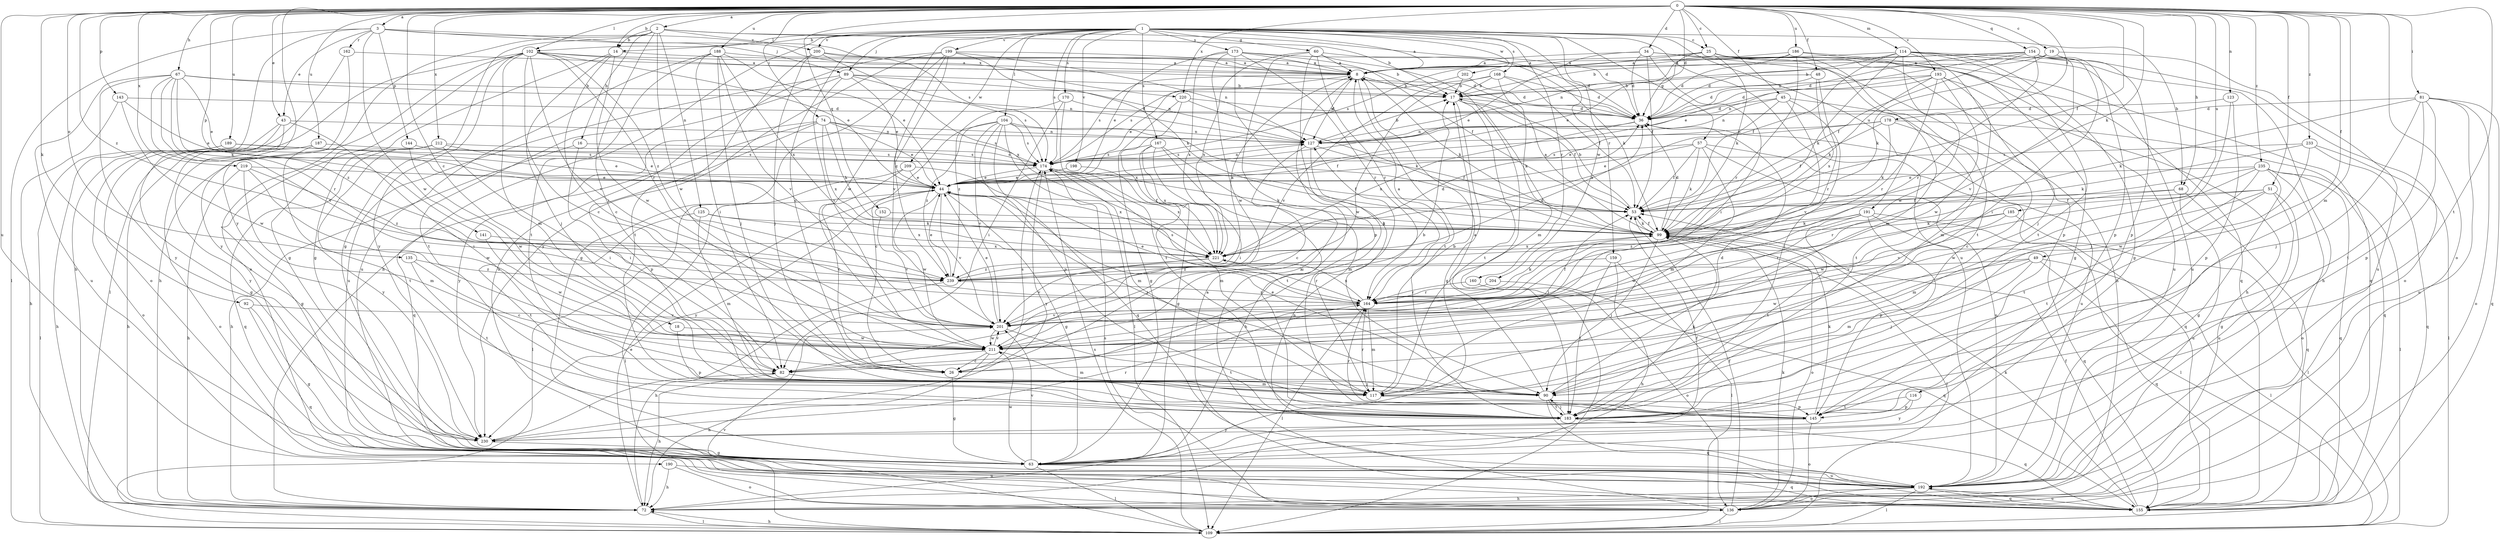 strict digraph  {
0;
1;
2;
3;
8;
14;
16;
17;
18;
19;
25;
26;
34;
36;
43;
44;
45;
48;
49;
51;
53;
57;
60;
63;
67;
68;
72;
74;
81;
82;
89;
90;
92;
99;
102;
104;
109;
114;
116;
117;
123;
125;
127;
135;
136;
141;
143;
144;
145;
152;
154;
155;
159;
160;
162;
164;
167;
168;
170;
173;
174;
178;
183;
185;
186;
187;
188;
189;
190;
191;
192;
193;
198;
199;
200;
201;
202;
204;
209;
211;
212;
219;
220;
221;
230;
233;
235;
239;
0 -> 2  [label=a];
0 -> 3  [label=a];
0 -> 14  [label=b];
0 -> 18  [label=c];
0 -> 19  [label=c];
0 -> 25  [label=c];
0 -> 34  [label=d];
0 -> 36  [label=d];
0 -> 43  [label=e];
0 -> 45  [label=f];
0 -> 48  [label=f];
0 -> 49  [label=f];
0 -> 51  [label=f];
0 -> 53  [label=f];
0 -> 67  [label=h];
0 -> 68  [label=h];
0 -> 74  [label=i];
0 -> 81  [label=i];
0 -> 92  [label=k];
0 -> 99  [label=k];
0 -> 102  [label=l];
0 -> 114  [label=m];
0 -> 116  [label=m];
0 -> 123  [label=n];
0 -> 135  [label=o];
0 -> 136  [label=o];
0 -> 141  [label=p];
0 -> 143  [label=p];
0 -> 152  [label=q];
0 -> 154  [label=q];
0 -> 178  [label=t];
0 -> 183  [label=t];
0 -> 185  [label=u];
0 -> 186  [label=u];
0 -> 187  [label=u];
0 -> 188  [label=u];
0 -> 189  [label=u];
0 -> 190  [label=u];
0 -> 193  [label=v];
0 -> 212  [label=x];
0 -> 219  [label=x];
0 -> 220  [label=x];
0 -> 230  [label=y];
0 -> 233  [label=z];
0 -> 235  [label=z];
0 -> 239  [label=z];
1 -> 8  [label=a];
1 -> 14  [label=b];
1 -> 25  [label=c];
1 -> 26  [label=c];
1 -> 57  [label=g];
1 -> 60  [label=g];
1 -> 68  [label=h];
1 -> 72  [label=h];
1 -> 89  [label=j];
1 -> 102  [label=l];
1 -> 104  [label=l];
1 -> 159  [label=r];
1 -> 160  [label=r];
1 -> 167  [label=s];
1 -> 168  [label=s];
1 -> 170  [label=s];
1 -> 173  [label=s];
1 -> 174  [label=s];
1 -> 191  [label=u];
1 -> 192  [label=u];
1 -> 198  [label=v];
1 -> 199  [label=v];
1 -> 200  [label=v];
1 -> 202  [label=w];
1 -> 204  [label=w];
1 -> 209  [label=w];
1 -> 211  [label=w];
2 -> 14  [label=b];
2 -> 16  [label=b];
2 -> 17  [label=b];
2 -> 36  [label=d];
2 -> 63  [label=g];
2 -> 82  [label=i];
2 -> 125  [label=n];
2 -> 136  [label=o];
2 -> 174  [label=s];
2 -> 211  [label=w];
3 -> 43  [label=e];
3 -> 72  [label=h];
3 -> 89  [label=j];
3 -> 109  [label=l];
3 -> 144  [label=p];
3 -> 162  [label=r];
3 -> 200  [label=v];
3 -> 211  [label=w];
3 -> 220  [label=x];
8 -> 17  [label=b];
8 -> 44  [label=e];
8 -> 99  [label=k];
8 -> 127  [label=n];
8 -> 174  [label=s];
8 -> 183  [label=t];
14 -> 8  [label=a];
14 -> 26  [label=c];
14 -> 63  [label=g];
14 -> 90  [label=j];
14 -> 211  [label=w];
16 -> 72  [label=h];
16 -> 82  [label=i];
16 -> 174  [label=s];
17 -> 36  [label=d];
17 -> 53  [label=f];
17 -> 63  [label=g];
17 -> 99  [label=k];
17 -> 183  [label=t];
18 -> 145  [label=p];
18 -> 211  [label=w];
19 -> 8  [label=a];
19 -> 17  [label=b];
19 -> 99  [label=k];
19 -> 145  [label=p];
19 -> 192  [label=u];
25 -> 8  [label=a];
25 -> 44  [label=e];
25 -> 99  [label=k];
25 -> 117  [label=m];
25 -> 145  [label=p];
25 -> 174  [label=s];
25 -> 183  [label=t];
25 -> 192  [label=u];
26 -> 17  [label=b];
26 -> 63  [label=g];
26 -> 174  [label=s];
34 -> 8  [label=a];
34 -> 36  [label=d];
34 -> 44  [label=e];
34 -> 53  [label=f];
34 -> 72  [label=h];
34 -> 82  [label=i];
34 -> 155  [label=q];
36 -> 127  [label=n];
36 -> 192  [label=u];
36 -> 221  [label=x];
43 -> 63  [label=g];
43 -> 82  [label=i];
43 -> 127  [label=n];
43 -> 136  [label=o];
43 -> 230  [label=y];
44 -> 53  [label=f];
44 -> 63  [label=g];
44 -> 90  [label=j];
44 -> 109  [label=l];
44 -> 201  [label=v];
44 -> 211  [label=w];
44 -> 230  [label=y];
45 -> 36  [label=d];
45 -> 90  [label=j];
45 -> 127  [label=n];
45 -> 183  [label=t];
45 -> 201  [label=v];
45 -> 221  [label=x];
48 -> 17  [label=b];
48 -> 36  [label=d];
48 -> 164  [label=r];
48 -> 221  [label=x];
49 -> 90  [label=j];
49 -> 109  [label=l];
49 -> 117  [label=m];
49 -> 155  [label=q];
49 -> 211  [label=w];
49 -> 239  [label=z];
51 -> 53  [label=f];
51 -> 63  [label=g];
51 -> 117  [label=m];
51 -> 183  [label=t];
51 -> 192  [label=u];
51 -> 201  [label=v];
53 -> 17  [label=b];
53 -> 99  [label=k];
57 -> 44  [label=e];
57 -> 53  [label=f];
57 -> 99  [label=k];
57 -> 117  [label=m];
57 -> 155  [label=q];
57 -> 174  [label=s];
57 -> 192  [label=u];
60 -> 8  [label=a];
60 -> 99  [label=k];
60 -> 109  [label=l];
60 -> 145  [label=p];
60 -> 164  [label=r];
60 -> 192  [label=u];
60 -> 221  [label=x];
63 -> 53  [label=f];
63 -> 109  [label=l];
63 -> 155  [label=q];
63 -> 192  [label=u];
63 -> 201  [label=v];
63 -> 211  [label=w];
67 -> 17  [label=b];
67 -> 44  [label=e];
67 -> 99  [label=k];
67 -> 127  [label=n];
67 -> 164  [label=r];
67 -> 192  [label=u];
67 -> 201  [label=v];
67 -> 230  [label=y];
67 -> 239  [label=z];
68 -> 53  [label=f];
68 -> 155  [label=q];
68 -> 192  [label=u];
68 -> 211  [label=w];
72 -> 44  [label=e];
72 -> 109  [label=l];
74 -> 44  [label=e];
74 -> 99  [label=k];
74 -> 127  [label=n];
74 -> 145  [label=p];
74 -> 155  [label=q];
74 -> 174  [label=s];
74 -> 221  [label=x];
74 -> 230  [label=y];
81 -> 36  [label=d];
81 -> 90  [label=j];
81 -> 99  [label=k];
81 -> 136  [label=o];
81 -> 145  [label=p];
81 -> 155  [label=q];
81 -> 183  [label=t];
81 -> 192  [label=u];
82 -> 72  [label=h];
82 -> 90  [label=j];
82 -> 117  [label=m];
89 -> 17  [label=b];
89 -> 44  [label=e];
89 -> 127  [label=n];
89 -> 174  [label=s];
89 -> 183  [label=t];
89 -> 192  [label=u];
89 -> 201  [label=v];
90 -> 8  [label=a];
90 -> 36  [label=d];
90 -> 44  [label=e];
90 -> 155  [label=q];
90 -> 183  [label=t];
92 -> 63  [label=g];
92 -> 155  [label=q];
92 -> 201  [label=v];
99 -> 8  [label=a];
99 -> 36  [label=d];
99 -> 53  [label=f];
99 -> 90  [label=j];
99 -> 109  [label=l];
99 -> 136  [label=o];
99 -> 221  [label=x];
102 -> 8  [label=a];
102 -> 26  [label=c];
102 -> 36  [label=d];
102 -> 44  [label=e];
102 -> 63  [label=g];
102 -> 72  [label=h];
102 -> 109  [label=l];
102 -> 117  [label=m];
102 -> 164  [label=r];
102 -> 201  [label=v];
102 -> 230  [label=y];
102 -> 239  [label=z];
104 -> 26  [label=c];
104 -> 53  [label=f];
104 -> 109  [label=l];
104 -> 127  [label=n];
104 -> 145  [label=p];
104 -> 155  [label=q];
104 -> 174  [label=s];
104 -> 201  [label=v];
104 -> 239  [label=z];
109 -> 72  [label=h];
109 -> 174  [label=s];
109 -> 201  [label=v];
114 -> 8  [label=a];
114 -> 36  [label=d];
114 -> 53  [label=f];
114 -> 63  [label=g];
114 -> 72  [label=h];
114 -> 90  [label=j];
114 -> 99  [label=k];
114 -> 183  [label=t];
114 -> 192  [label=u];
114 -> 211  [label=w];
116 -> 145  [label=p];
116 -> 183  [label=t];
116 -> 230  [label=y];
117 -> 17  [label=b];
117 -> 145  [label=p];
117 -> 164  [label=r];
123 -> 36  [label=d];
123 -> 90  [label=j];
123 -> 145  [label=p];
125 -> 99  [label=k];
125 -> 117  [label=m];
125 -> 183  [label=t];
125 -> 221  [label=x];
127 -> 17  [label=b];
127 -> 26  [label=c];
127 -> 53  [label=f];
127 -> 72  [label=h];
127 -> 174  [label=s];
135 -> 26  [label=c];
135 -> 183  [label=t];
135 -> 239  [label=z];
136 -> 8  [label=a];
136 -> 53  [label=f];
136 -> 99  [label=k];
136 -> 109  [label=l];
136 -> 174  [label=s];
141 -> 211  [label=w];
141 -> 221  [label=x];
143 -> 36  [label=d];
143 -> 44  [label=e];
143 -> 72  [label=h];
143 -> 211  [label=w];
144 -> 174  [label=s];
144 -> 211  [label=w];
145 -> 99  [label=k];
145 -> 136  [label=o];
145 -> 164  [label=r];
145 -> 230  [label=y];
152 -> 99  [label=k];
152 -> 201  [label=v];
154 -> 8  [label=a];
154 -> 17  [label=b];
154 -> 36  [label=d];
154 -> 44  [label=e];
154 -> 53  [label=f];
154 -> 82  [label=i];
154 -> 136  [label=o];
154 -> 145  [label=p];
154 -> 164  [label=r];
154 -> 201  [label=v];
155 -> 53  [label=f];
155 -> 99  [label=k];
155 -> 192  [label=u];
159 -> 72  [label=h];
159 -> 109  [label=l];
159 -> 183  [label=t];
159 -> 239  [label=z];
160 -> 136  [label=o];
160 -> 164  [label=r];
162 -> 8  [label=a];
162 -> 136  [label=o];
162 -> 230  [label=y];
164 -> 8  [label=a];
164 -> 44  [label=e];
164 -> 99  [label=k];
164 -> 109  [label=l];
164 -> 117  [label=m];
164 -> 174  [label=s];
164 -> 201  [label=v];
164 -> 221  [label=x];
167 -> 63  [label=g];
167 -> 82  [label=i];
167 -> 117  [label=m];
167 -> 174  [label=s];
167 -> 183  [label=t];
167 -> 221  [label=x];
168 -> 17  [label=b];
168 -> 36  [label=d];
168 -> 53  [label=f];
168 -> 117  [label=m];
168 -> 201  [label=v];
168 -> 211  [label=w];
170 -> 36  [label=d];
170 -> 82  [label=i];
170 -> 183  [label=t];
170 -> 239  [label=z];
173 -> 8  [label=a];
173 -> 36  [label=d];
173 -> 44  [label=e];
173 -> 53  [label=f];
173 -> 90  [label=j];
173 -> 164  [label=r];
173 -> 211  [label=w];
173 -> 221  [label=x];
174 -> 44  [label=e];
174 -> 53  [label=f];
174 -> 99  [label=k];
174 -> 117  [label=m];
174 -> 127  [label=n];
174 -> 221  [label=x];
174 -> 230  [label=y];
178 -> 26  [label=c];
178 -> 44  [label=e];
178 -> 53  [label=f];
178 -> 99  [label=k];
178 -> 127  [label=n];
178 -> 155  [label=q];
183 -> 90  [label=j];
183 -> 99  [label=k];
183 -> 155  [label=q];
185 -> 99  [label=k];
185 -> 109  [label=l];
185 -> 164  [label=r];
185 -> 201  [label=v];
186 -> 8  [label=a];
186 -> 36  [label=d];
186 -> 63  [label=g];
186 -> 127  [label=n];
186 -> 155  [label=q];
186 -> 164  [label=r];
187 -> 72  [label=h];
187 -> 136  [label=o];
187 -> 174  [label=s];
187 -> 230  [label=y];
188 -> 8  [label=a];
188 -> 44  [label=e];
188 -> 82  [label=i];
188 -> 90  [label=j];
188 -> 183  [label=t];
188 -> 192  [label=u];
188 -> 201  [label=v];
188 -> 221  [label=x];
189 -> 44  [label=e];
189 -> 72  [label=h];
189 -> 109  [label=l];
189 -> 174  [label=s];
190 -> 72  [label=h];
190 -> 136  [label=o];
190 -> 192  [label=u];
191 -> 99  [label=k];
191 -> 109  [label=l];
191 -> 145  [label=p];
191 -> 155  [label=q];
191 -> 183  [label=t];
191 -> 211  [label=w];
191 -> 239  [label=z];
192 -> 72  [label=h];
192 -> 109  [label=l];
192 -> 127  [label=n];
192 -> 136  [label=o];
192 -> 155  [label=q];
193 -> 17  [label=b];
193 -> 36  [label=d];
193 -> 72  [label=h];
193 -> 99  [label=k];
193 -> 117  [label=m];
193 -> 127  [label=n];
193 -> 164  [label=r];
193 -> 211  [label=w];
198 -> 44  [label=e];
198 -> 117  [label=m];
199 -> 8  [label=a];
199 -> 63  [label=g];
199 -> 99  [label=k];
199 -> 127  [label=n];
199 -> 192  [label=u];
199 -> 201  [label=v];
199 -> 230  [label=y];
199 -> 239  [label=z];
200 -> 8  [label=a];
200 -> 17  [label=b];
200 -> 90  [label=j];
200 -> 183  [label=t];
200 -> 221  [label=x];
201 -> 44  [label=e];
201 -> 53  [label=f];
201 -> 183  [label=t];
201 -> 211  [label=w];
202 -> 17  [label=b];
202 -> 36  [label=d];
202 -> 174  [label=s];
204 -> 155  [label=q];
204 -> 164  [label=r];
209 -> 26  [label=c];
209 -> 44  [label=e];
209 -> 109  [label=l];
209 -> 221  [label=x];
211 -> 26  [label=c];
211 -> 72  [label=h];
211 -> 82  [label=i];
211 -> 117  [label=m];
211 -> 201  [label=v];
212 -> 44  [label=e];
212 -> 63  [label=g];
212 -> 82  [label=i];
212 -> 155  [label=q];
212 -> 174  [label=s];
212 -> 183  [label=t];
219 -> 44  [label=e];
219 -> 72  [label=h];
219 -> 117  [label=m];
219 -> 211  [label=w];
219 -> 239  [label=z];
220 -> 36  [label=d];
220 -> 63  [label=g];
220 -> 99  [label=k];
220 -> 221  [label=x];
221 -> 36  [label=d];
221 -> 164  [label=r];
221 -> 201  [label=v];
221 -> 239  [label=z];
230 -> 63  [label=g];
230 -> 82  [label=i];
230 -> 164  [label=r];
233 -> 99  [label=k];
233 -> 109  [label=l];
233 -> 155  [label=q];
233 -> 174  [label=s];
233 -> 211  [label=w];
235 -> 44  [label=e];
235 -> 63  [label=g];
235 -> 109  [label=l];
235 -> 136  [label=o];
235 -> 155  [label=q];
235 -> 164  [label=r];
235 -> 183  [label=t];
235 -> 211  [label=w];
239 -> 8  [label=a];
239 -> 36  [label=d];
239 -> 44  [label=e];
239 -> 72  [label=h];
239 -> 164  [label=r];
}
